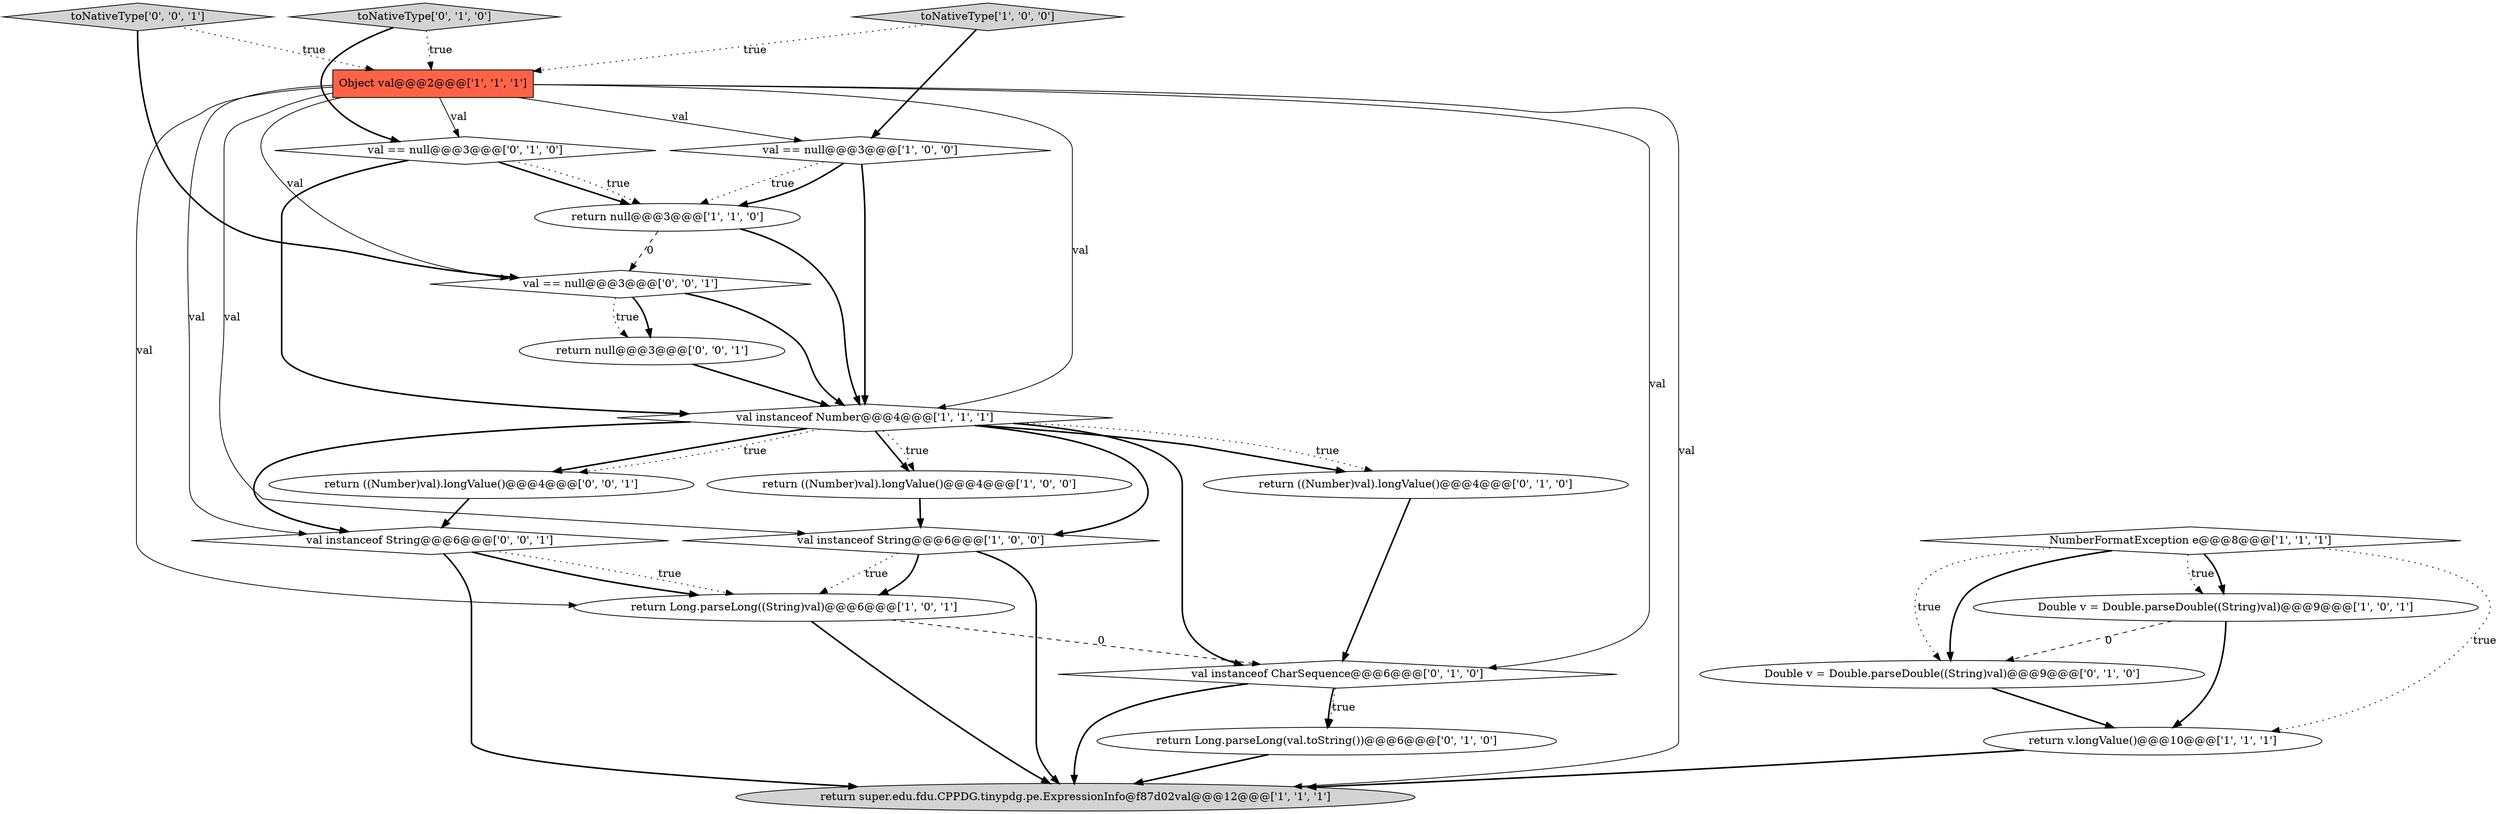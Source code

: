 digraph {
8 [style = filled, label = "Object val@@@2@@@['1', '1', '1']", fillcolor = tomato, shape = box image = "AAA0AAABBB1BBB"];
20 [style = filled, label = "return ((Number)val).longValue()@@@4@@@['0', '0', '1']", fillcolor = white, shape = ellipse image = "AAA0AAABBB3BBB"];
19 [style = filled, label = "val == null@@@3@@@['0', '0', '1']", fillcolor = white, shape = diamond image = "AAA0AAABBB3BBB"];
0 [style = filled, label = "return ((Number)val).longValue()@@@4@@@['1', '0', '0']", fillcolor = white, shape = ellipse image = "AAA0AAABBB1BBB"];
13 [style = filled, label = "return ((Number)val).longValue()@@@4@@@['0', '1', '0']", fillcolor = white, shape = ellipse image = "AAA0AAABBB2BBB"];
15 [style = filled, label = "Double v = Double.parseDouble((String)val)@@@9@@@['0', '1', '0']", fillcolor = white, shape = ellipse image = "AAA1AAABBB2BBB"];
17 [style = filled, label = "val instanceof CharSequence@@@6@@@['0', '1', '0']", fillcolor = white, shape = diamond image = "AAA1AAABBB2BBB"];
3 [style = filled, label = "return v.longValue()@@@10@@@['1', '1', '1']", fillcolor = white, shape = ellipse image = "AAA0AAABBB1BBB"];
2 [style = filled, label = "NumberFormatException e@@@8@@@['1', '1', '1']", fillcolor = white, shape = diamond image = "AAA0AAABBB1BBB"];
16 [style = filled, label = "toNativeType['0', '1', '0']", fillcolor = lightgray, shape = diamond image = "AAA0AAABBB2BBB"];
10 [style = filled, label = "return Long.parseLong((String)val)@@@6@@@['1', '0', '1']", fillcolor = white, shape = ellipse image = "AAA0AAABBB1BBB"];
4 [style = filled, label = "Double v = Double.parseDouble((String)val)@@@9@@@['1', '0', '1']", fillcolor = white, shape = ellipse image = "AAA0AAABBB1BBB"];
22 [style = filled, label = "toNativeType['0', '0', '1']", fillcolor = lightgray, shape = diamond image = "AAA0AAABBB3BBB"];
18 [style = filled, label = "return null@@@3@@@['0', '0', '1']", fillcolor = white, shape = ellipse image = "AAA0AAABBB3BBB"];
5 [style = filled, label = "val == null@@@3@@@['1', '0', '0']", fillcolor = white, shape = diamond image = "AAA0AAABBB1BBB"];
14 [style = filled, label = "val == null@@@3@@@['0', '1', '0']", fillcolor = white, shape = diamond image = "AAA0AAABBB2BBB"];
9 [style = filled, label = "return null@@@3@@@['1', '1', '0']", fillcolor = white, shape = ellipse image = "AAA0AAABBB1BBB"];
7 [style = filled, label = "val instanceof Number@@@4@@@['1', '1', '1']", fillcolor = white, shape = diamond image = "AAA0AAABBB1BBB"];
6 [style = filled, label = "return super.edu.fdu.CPPDG.tinypdg.pe.ExpressionInfo@f87d02val@@@12@@@['1', '1', '1']", fillcolor = lightgray, shape = ellipse image = "AAA0AAABBB1BBB"];
21 [style = filled, label = "val instanceof String@@@6@@@['0', '0', '1']", fillcolor = white, shape = diamond image = "AAA0AAABBB3BBB"];
1 [style = filled, label = "val instanceof String@@@6@@@['1', '0', '0']", fillcolor = white, shape = diamond image = "AAA0AAABBB1BBB"];
11 [style = filled, label = "toNativeType['1', '0', '0']", fillcolor = lightgray, shape = diamond image = "AAA0AAABBB1BBB"];
12 [style = filled, label = "return Long.parseLong(val.toString())@@@6@@@['0', '1', '0']", fillcolor = white, shape = ellipse image = "AAA0AAABBB2BBB"];
22->19 [style = bold, label=""];
14->7 [style = bold, label=""];
2->3 [style = dotted, label="true"];
2->4 [style = dotted, label="true"];
2->4 [style = bold, label=""];
1->10 [style = bold, label=""];
10->6 [style = bold, label=""];
18->7 [style = bold, label=""];
8->10 [style = solid, label="val"];
5->9 [style = dotted, label="true"];
13->17 [style = bold, label=""];
10->17 [style = dashed, label="0"];
22->8 [style = dotted, label="true"];
7->13 [style = dotted, label="true"];
4->15 [style = dashed, label="0"];
17->12 [style = bold, label=""];
14->9 [style = bold, label=""];
5->9 [style = bold, label=""];
7->20 [style = bold, label=""];
21->10 [style = dotted, label="true"];
1->6 [style = bold, label=""];
7->21 [style = bold, label=""];
0->1 [style = bold, label=""];
21->10 [style = bold, label=""];
9->7 [style = bold, label=""];
3->6 [style = bold, label=""];
7->13 [style = bold, label=""];
20->21 [style = bold, label=""];
8->21 [style = solid, label="val"];
11->8 [style = dotted, label="true"];
8->19 [style = solid, label="val"];
17->12 [style = dotted, label="true"];
9->19 [style = dashed, label="0"];
2->15 [style = dotted, label="true"];
8->14 [style = solid, label="val"];
17->6 [style = bold, label=""];
16->14 [style = bold, label=""];
7->0 [style = bold, label=""];
8->7 [style = solid, label="val"];
15->3 [style = bold, label=""];
12->6 [style = bold, label=""];
7->17 [style = bold, label=""];
7->0 [style = dotted, label="true"];
8->6 [style = solid, label="val"];
8->17 [style = solid, label="val"];
16->8 [style = dotted, label="true"];
7->1 [style = bold, label=""];
8->1 [style = solid, label="val"];
19->7 [style = bold, label=""];
8->5 [style = solid, label="val"];
21->6 [style = bold, label=""];
19->18 [style = bold, label=""];
7->20 [style = dotted, label="true"];
4->3 [style = bold, label=""];
2->15 [style = bold, label=""];
1->10 [style = dotted, label="true"];
5->7 [style = bold, label=""];
11->5 [style = bold, label=""];
19->18 [style = dotted, label="true"];
14->9 [style = dotted, label="true"];
}
